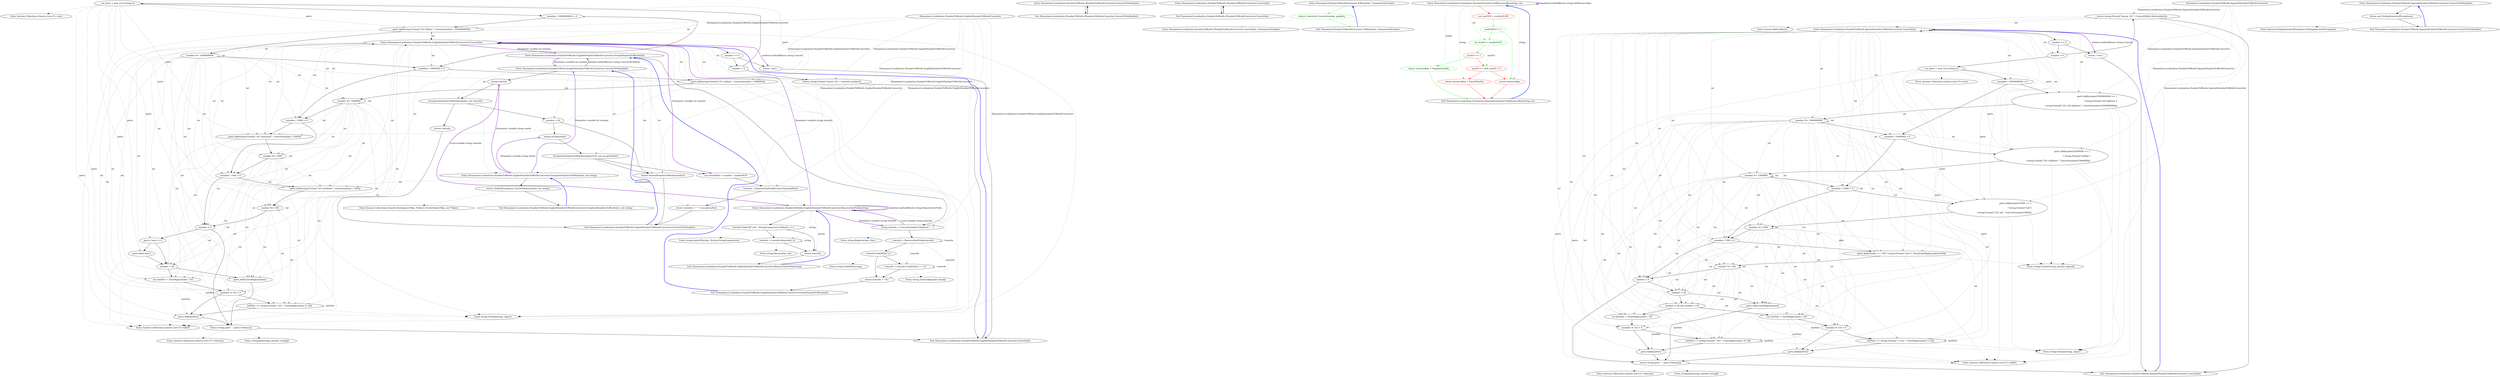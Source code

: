 digraph  {
m0_30 [label="Entry System.Collections.Generic.List<T>.List()", span="0-0", cluster="System.Collections.Generic.List<T>.List()", file="EnglishNumberToWordsConverter.cs"];
m0_55 [label="Entry string.Replace(char, char)", span="0-0", cluster="string.Replace(char, char)", file="EnglishNumberToWordsConverter.cs"];
m0_56 [label="Entry string.EndsWith(string)", span="0-0", cluster="string.EndsWith(string)", file="EnglishNumberToWordsConverter.cs"];
m0_32 [label="Entry System.Collections.Generic.List<T>.ToArray()", span="0-0", cluster="System.Collections.Generic.List<T>.ToArray()", file="EnglishNumberToWordsConverter.cs"];
m0_66 [label="Entry System.Collections.Generic.Dictionary<TKey, TValue>.TryGetValue(TKey, out TValue)", span="0-0", cluster="System.Collections.Generic.Dictionary<TKey, TValue>.TryGetValue(TKey, out TValue)", file="EnglishNumberToWordsConverter.cs"];
m0_31 [label="Entry System.Collections.Generic.List<T>.Add(T)", span="0-0", cluster="System.Collections.Generic.List<T>.Add(T)", file="EnglishNumberToWordsConverter.cs"];
m0_0 [label="Entry Humanizer.Localisation.NumberToWords.EnglishNumberToWordsConverter.Convert(int)", span="22-22", cluster="Humanizer.Localisation.NumberToWords.EnglishNumberToWordsConverter.Convert(int)", file="EnglishNumberToWordsConverter.cs"];
m0_1 [label="number == 0", span="24-24", cluster="Humanizer.Localisation.NumberToWords.EnglishNumberToWordsConverter.Convert(int)", file="EnglishNumberToWordsConverter.cs"];
m0_3 [label="number < 0", span="27-27", cluster="Humanizer.Localisation.NumberToWords.EnglishNumberToWordsConverter.Convert(int)", file="EnglishNumberToWordsConverter.cs"];
m0_4 [label="return string.Format(''minus {0}'', Convert(-number));", span="28-28", cluster="Humanizer.Localisation.NumberToWords.EnglishNumberToWordsConverter.Convert(int)", file="EnglishNumberToWordsConverter.cs"];
m0_6 [label="(number / 1000000000) > 0", span="32-32", cluster="Humanizer.Localisation.NumberToWords.EnglishNumberToWordsConverter.Convert(int)", file="EnglishNumberToWordsConverter.cs"];
m0_7 [label="parts.Add(string.Format(''{0} billion'', Convert(number / 1000000000)))", span="34-34", cluster="Humanizer.Localisation.NumberToWords.EnglishNumberToWordsConverter.Convert(int)", file="EnglishNumberToWordsConverter.cs"];
m0_8 [label="number %= 1000000000", span="35-35", cluster="Humanizer.Localisation.NumberToWords.EnglishNumberToWordsConverter.Convert(int)", file="EnglishNumberToWordsConverter.cs"];
m0_9 [label="(number / 1000000) > 0", span="38-38", cluster="Humanizer.Localisation.NumberToWords.EnglishNumberToWordsConverter.Convert(int)", file="EnglishNumberToWordsConverter.cs"];
m0_10 [label="parts.Add(string.Format(''{0} million'', Convert(number / 1000000)))", span="40-40", cluster="Humanizer.Localisation.NumberToWords.EnglishNumberToWordsConverter.Convert(int)", file="EnglishNumberToWordsConverter.cs"];
m0_11 [label="number %= 1000000", span="41-41", cluster="Humanizer.Localisation.NumberToWords.EnglishNumberToWordsConverter.Convert(int)", file="EnglishNumberToWordsConverter.cs"];
m0_12 [label="(number / 1000) > 0", span="44-44", cluster="Humanizer.Localisation.NumberToWords.EnglishNumberToWordsConverter.Convert(int)", file="EnglishNumberToWordsConverter.cs"];
m0_13 [label="parts.Add(string.Format(''{0} thousand'', Convert(number / 1000)))", span="46-46", cluster="Humanizer.Localisation.NumberToWords.EnglishNumberToWordsConverter.Convert(int)", file="EnglishNumberToWordsConverter.cs"];
m0_14 [label="number %= 1000", span="47-47", cluster="Humanizer.Localisation.NumberToWords.EnglishNumberToWordsConverter.Convert(int)", file="EnglishNumberToWordsConverter.cs"];
m0_15 [label="(number / 100) > 0", span="50-50", cluster="Humanizer.Localisation.NumberToWords.EnglishNumberToWordsConverter.Convert(int)", file="EnglishNumberToWordsConverter.cs"];
m0_16 [label="parts.Add(string.Format(''{0} hundred'', Convert(number / 100)))", span="52-52", cluster="Humanizer.Localisation.NumberToWords.EnglishNumberToWordsConverter.Convert(int)", file="EnglishNumberToWordsConverter.cs"];
m0_17 [label="number %= 100", span="53-53", cluster="Humanizer.Localisation.NumberToWords.EnglishNumberToWordsConverter.Convert(int)", file="EnglishNumberToWordsConverter.cs"];
m0_18 [label="number > 0", span="56-56", cluster="Humanizer.Localisation.NumberToWords.EnglishNumberToWordsConverter.Convert(int)", file="EnglishNumberToWordsConverter.cs"];
m0_21 [label="number < 20", span="61-61", cluster="Humanizer.Localisation.NumberToWords.EnglishNumberToWordsConverter.Convert(int)", file="EnglishNumberToWordsConverter.cs"];
m0_22 [label="parts.Add(UnitsMap[number])", span="62-62", cluster="Humanizer.Localisation.NumberToWords.EnglishNumberToWordsConverter.Convert(int)", file="EnglishNumberToWordsConverter.cs"];
m0_23 [label="var lastPart = TensMap[number / 10]", span="65-65", cluster="Humanizer.Localisation.NumberToWords.EnglishNumberToWordsConverter.Convert(int)", file="EnglishNumberToWordsConverter.cs"];
m0_24 [label="(number % 10) > 0", span="66-66", cluster="Humanizer.Localisation.NumberToWords.EnglishNumberToWordsConverter.Convert(int)", file="EnglishNumberToWordsConverter.cs"];
m0_25 [label="lastPart += string.Format(''-{0}'', UnitsMap[number % 10])", span="67-67", cluster="Humanizer.Localisation.NumberToWords.EnglishNumberToWordsConverter.Convert(int)", file="EnglishNumberToWordsConverter.cs"];
m0_2 [label="return ''zero'';", span="25-25", cluster="Humanizer.Localisation.NumberToWords.EnglishNumberToWordsConverter.Convert(int)", file="EnglishNumberToWordsConverter.cs"];
m0_5 [label="var parts = new List<string>()", span="30-30", cluster="Humanizer.Localisation.NumberToWords.EnglishNumberToWordsConverter.Convert(int)", file="EnglishNumberToWordsConverter.cs"];
m0_19 [label="parts.Count != 0", span="58-58", cluster="Humanizer.Localisation.NumberToWords.EnglishNumberToWordsConverter.Convert(int)", file="EnglishNumberToWordsConverter.cs"];
m0_20 [label="parts.Add(''and'')", span="59-59", cluster="Humanizer.Localisation.NumberToWords.EnglishNumberToWordsConverter.Convert(int)", file="EnglishNumberToWordsConverter.cs"];
m0_26 [label="parts.Add(lastPart)", span="69-69", cluster="Humanizer.Localisation.NumberToWords.EnglishNumberToWordsConverter.Convert(int)", file="EnglishNumberToWordsConverter.cs"];
m0_27 [label="return string.Join('' '', parts.ToArray());", span="73-73", cluster="Humanizer.Localisation.NumberToWords.EnglishNumberToWordsConverter.Convert(int)", file="EnglishNumberToWordsConverter.cs"];
m0_28 [label="Exit Humanizer.Localisation.NumberToWords.EnglishNumberToWordsConverter.Convert(int)", span="22-22", cluster="Humanizer.Localisation.NumberToWords.EnglishNumberToWordsConverter.Convert(int)", file="EnglishNumberToWordsConverter.cs"];
m0_33 [label="Entry string.Join(string, params string[])", span="0-0", cluster="string.Join(string, params string[])", file="EnglishNumberToWordsConverter.cs"];
m0_34 [label="Entry Humanizer.Localisation.NumberToWords.EnglishNumberToWordsConverter.ConvertToOrdinal(int)", span="76-76", cluster="Humanizer.Localisation.NumberToWords.EnglishNumberToWordsConverter.ConvertToOrdinal(int)", file="EnglishNumberToWordsConverter.cs"];
m0_35 [label="string towords", span="78-78", cluster="Humanizer.Localisation.NumberToWords.EnglishNumberToWordsConverter.ConvertToOrdinal(int)", file="EnglishNumberToWordsConverter.cs"];
m0_36 [label="ExceptionNumbersToWords(number, out towords)", span="80-80", cluster="Humanizer.Localisation.NumberToWords.EnglishNumberToWordsConverter.ConvertToOrdinal(int)", file="EnglishNumberToWordsConverter.cs"];
m0_38 [label="number > 20", span="84-84", cluster="Humanizer.Localisation.NumberToWords.EnglishNumberToWordsConverter.ConvertToOrdinal(int)", file="EnglishNumberToWordsConverter.cs"];
m0_40 [label="ExceptionNumbersToWords(number%10, out exceptionPart)", span="87-87", cluster="Humanizer.Localisation.NumberToWords.EnglishNumberToWordsConverter.ConvertToOrdinal(int)", file="EnglishNumberToWordsConverter.cs"];
m0_41 [label="var normalPart = number - number%10", span="89-89", cluster="Humanizer.Localisation.NumberToWords.EnglishNumberToWordsConverter.ConvertToOrdinal(int)", file="EnglishNumberToWordsConverter.cs"];
m0_44 [label="return NormalNumberToWords(number);", span="95-95", cluster="Humanizer.Localisation.NumberToWords.EnglishNumberToWordsConverter.ConvertToOrdinal(int)", file="EnglishNumberToWordsConverter.cs"];
m0_37 [label="return towords;", span="81-81", cluster="Humanizer.Localisation.NumberToWords.EnglishNumberToWordsConverter.ConvertToOrdinal(int)", file="EnglishNumberToWordsConverter.cs"];
m0_39 [label="string exceptionPart", span="86-86", cluster="Humanizer.Localisation.NumberToWords.EnglishNumberToWordsConverter.ConvertToOrdinal(int)", file="EnglishNumberToWordsConverter.cs"];
m0_43 [label="return towords + '' '' + exceptionPart;", span="91-91", cluster="Humanizer.Localisation.NumberToWords.EnglishNumberToWordsConverter.ConvertToOrdinal(int)", file="EnglishNumberToWordsConverter.cs"];
m0_42 [label="towords = RemoveOnePrefix(Convert(normalPart))", span="90-90", cluster="Humanizer.Localisation.NumberToWords.EnglishNumberToWordsConverter.ConvertToOrdinal(int)", file="EnglishNumberToWordsConverter.cs"];
m0_45 [label="Exit Humanizer.Localisation.NumberToWords.EnglishNumberToWordsConverter.ConvertToOrdinal(int)", span="76-76", cluster="Humanizer.Localisation.NumberToWords.EnglishNumberToWordsConverter.ConvertToOrdinal(int)", file="EnglishNumberToWordsConverter.cs"];
m0_47 [label="Entry Humanizer.Localisation.NumberToWords.EnglishNumberToWordsConverter.RemoveOnePrefix(string)", span="110-110", cluster="Humanizer.Localisation.NumberToWords.EnglishNumberToWordsConverter.RemoveOnePrefix(string)", file="EnglishNumberToWordsConverter.cs"];
m0_58 [label="towords.IndexOf(''one'', StringComparison.Ordinal) == 0", span="113-113", cluster="Humanizer.Localisation.NumberToWords.EnglishNumberToWordsConverter.RemoveOnePrefix(string)", file="EnglishNumberToWordsConverter.cs"];
m0_59 [label="towords = towords.Remove(0, 4)", span="114-114", cluster="Humanizer.Localisation.NumberToWords.EnglishNumberToWordsConverter.RemoveOnePrefix(string)", file="EnglishNumberToWordsConverter.cs"];
m0_60 [label="return towords;", span="116-116", cluster="Humanizer.Localisation.NumberToWords.EnglishNumberToWordsConverter.RemoveOnePrefix(string)", file="EnglishNumberToWordsConverter.cs"];
m0_61 [label="Exit Humanizer.Localisation.NumberToWords.EnglishNumberToWordsConverter.RemoveOnePrefix(string)", span="110-110", cluster="Humanizer.Localisation.NumberToWords.EnglishNumberToWordsConverter.RemoveOnePrefix(string)", file="EnglishNumberToWordsConverter.cs"];
m0_48 [label="Entry Humanizer.Localisation.NumberToWords.EnglishNumberToWordsConverter.NormalNumberToWords(int)", span="98-98", cluster="Humanizer.Localisation.NumberToWords.EnglishNumberToWordsConverter.NormalNumberToWords(int)", file="EnglishNumberToWordsConverter.cs"];
m0_49 [label="string towords = Convert(number).Replace('-', ' ')", span="100-100", cluster="Humanizer.Localisation.NumberToWords.EnglishNumberToWordsConverter.NormalNumberToWords(int)", file="EnglishNumberToWordsConverter.cs"];
m0_50 [label="towords = RemoveOnePrefix(towords)", span="102-102", cluster="Humanizer.Localisation.NumberToWords.EnglishNumberToWordsConverter.NormalNumberToWords(int)", file="EnglishNumberToWordsConverter.cs"];
m0_51 [label="towords.EndsWith(''y'')", span="104-104", cluster="Humanizer.Localisation.NumberToWords.EnglishNumberToWordsConverter.NormalNumberToWords(int)", file="EnglishNumberToWordsConverter.cs"];
m0_52 [label="towords = towords.TrimEnd('y') + ''ie''", span="105-105", cluster="Humanizer.Localisation.NumberToWords.EnglishNumberToWordsConverter.NormalNumberToWords(int)", file="EnglishNumberToWordsConverter.cs"];
m0_53 [label="return towords + ''th'';", span="107-107", cluster="Humanizer.Localisation.NumberToWords.EnglishNumberToWordsConverter.NormalNumberToWords(int)", file="EnglishNumberToWordsConverter.cs"];
m0_54 [label="Exit Humanizer.Localisation.NumberToWords.EnglishNumberToWordsConverter.NormalNumberToWords(int)", span="98-98", cluster="Humanizer.Localisation.NumberToWords.EnglishNumberToWordsConverter.NormalNumberToWords(int)", file="EnglishNumberToWordsConverter.cs"];
m0_63 [label="Entry string.Remove(int, int)", span="0-0", cluster="string.Remove(int, int)", file="EnglishNumberToWordsConverter.cs"];
m0_46 [label="Entry Humanizer.Localisation.NumberToWords.EnglishNumberToWordsConverter.ExceptionNumbersToWords(int, out string)", span="119-119", cluster="Humanizer.Localisation.NumberToWords.EnglishNumberToWordsConverter.ExceptionNumbersToWords(int, out string)", file="EnglishNumberToWordsConverter.cs"];
m0_64 [label="return OrdinalExceptions.TryGetValue(number, out words);", span="121-121", cluster="Humanizer.Localisation.NumberToWords.EnglishNumberToWordsConverter.ExceptionNumbersToWords(int, out string)", file="EnglishNumberToWordsConverter.cs"];
m0_65 [label="Exit Humanizer.Localisation.NumberToWords.EnglishNumberToWordsConverter.ExceptionNumbersToWords(int, out string)", span="119-119", cluster="Humanizer.Localisation.NumberToWords.EnglishNumberToWordsConverter.ExceptionNumbersToWords(int, out string)", file="EnglishNumberToWordsConverter.cs"];
m0_57 [label="Entry string.TrimEnd(params char[])", span="0-0", cluster="string.TrimEnd(params char[])", file="EnglishNumberToWordsConverter.cs"];
m0_29 [label="Entry string.Format(string, object)", span="0-0", cluster="string.Format(string, object)", file="EnglishNumberToWordsConverter.cs"];
m0_62 [label="Entry string.IndexOf(string, System.StringComparison)", span="0-0", cluster="string.IndexOf(string, System.StringComparison)", file="EnglishNumberToWordsConverter.cs"];
m0_67 [label="Humanizer.Localisation.NumberToWords.EnglishNumberToWordsConverter", span="", file="EnglishNumberToWordsConverter.cs"];
m3_2 [label="Entry Humanizer.Localisation.NumberToWords.INumberToWordsConverter.ConvertToOrdinal(int)", span="19-19", cluster="Humanizer.Localisation.NumberToWords.INumberToWordsConverter.ConvertToOrdinal(int)", file="INumberToWordsConverter.cs"];
m3_3 [label="Exit Humanizer.Localisation.NumberToWords.INumberToWordsConverter.ConvertToOrdinal(int)", span="19-19", cluster="Humanizer.Localisation.NumberToWords.INumberToWordsConverter.ConvertToOrdinal(int)", file="INumberToWordsConverter.cs"];
m3_0 [label="Entry Humanizer.Localisation.NumberToWords.INumberToWordsConverter.Convert(int)", span="12-12", cluster="Humanizer.Localisation.NumberToWords.INumberToWordsConverter.Convert(int)", file="INumberToWordsConverter.cs"];
m3_1 [label="Exit Humanizer.Localisation.NumberToWords.INumberToWordsConverter.Convert(int)", span="12-12", cluster="Humanizer.Localisation.NumberToWords.INumberToWordsConverter.Convert(int)", file="INumberToWordsConverter.cs"];
m4_24 [label="Entry Humanizer.NumberToWordsExtension.ToWords(int, GrammaticalGender)", span="38-38", cluster="Humanizer.NumberToWordsExtension.ToWords(int, GrammaticalGender)", file="NumberToWordsExtension.cs"];
m4_25 [label="return Converter.Convert(number, gender);", span="40-40", cluster="Humanizer.NumberToWordsExtension.ToWords(int, GrammaticalGender)", color=green, community=0, file="NumberToWordsExtension.cs"];
m4_26 [label="Exit Humanizer.NumberToWordsExtension.ToWords(int, GrammaticalGender)", span="38-38", cluster="Humanizer.NumberToWordsExtension.ToWords(int, GrammaticalGender)", file="NumberToWordsExtension.cs"];
m4_27 [label="Entry Humanizer.Localisation.NumberToWords.INumberToWordsConverter.Convert(int, GrammaticalGender)", span="22-22", cluster="Humanizer.Localisation.NumberToWords.INumberToWordsConverter.Convert(int, GrammaticalGender)", file="NumberToWordsExtension.cs"];
m6_0 [label="Entry Humanizer.Localisation.Formatters.RussianFormatter.GetResourceKey(string, int)", span="7-7", cluster="Humanizer.Localisation.Formatters.RussianFormatter.GetResourceKey(string, int)", file="RussianFormatter.cs"];
m6_1 [label="var mod100 = number%100", span="9-9", cluster="Humanizer.Localisation.Formatters.RussianFormatter.GetResourceKey(string, int)", color=red, community=0, file="RussianFormatter.cs"];
m6_3 [label="var mod10 = number%10", span="12-12", cluster="Humanizer.Localisation.Formatters.RussianFormatter.GetResourceKey(string, int)", color=green, community=0, file="RussianFormatter.cs"];
m6_5 [label="return resourceKey + SingularPostfix;", span="15-15", cluster="Humanizer.Localisation.Formatters.RussianFormatter.GetResourceKey(string, int)", color=green, community=0, file="RussianFormatter.cs"];
m6_7 [label="return resourceKey + PaucalPostfix;", span="18-18", cluster="Humanizer.Localisation.Formatters.RussianFormatter.GetResourceKey(string, int)", color=red, community=0, file="RussianFormatter.cs"];
m6_8 [label="return resourceKey;", span="21-21", cluster="Humanizer.Localisation.Formatters.RussianFormatter.GetResourceKey(string, int)", color=red, community=0, file="RussianFormatter.cs"];
m6_2 [label="mod100/10 != 1", span="10-10", cluster="Humanizer.Localisation.Formatters.RussianFormatter.GetResourceKey(string, int)", color=green, community=0, file="RussianFormatter.cs"];
m6_4 [label="mod10 == 1", span="14-14", cluster="Humanizer.Localisation.Formatters.RussianFormatter.GetResourceKey(string, int)", color=red, community=0, file="RussianFormatter.cs"];
m6_6 [label="mod10 > 1 && mod10 < 5", span="17-17", cluster="Humanizer.Localisation.Formatters.RussianFormatter.GetResourceKey(string, int)", color=red, community=0, file="RussianFormatter.cs"];
m6_9 [label="Exit Humanizer.Localisation.Formatters.RussianFormatter.GetResourceKey(string, int)", span="7-7", cluster="Humanizer.Localisation.Formatters.RussianFormatter.GetResourceKey(string, int)", file="RussianFormatter.cs"];
m10_32 [label="Entry System.Math.Abs(int)", span="0-0", cluster="System.Math.Abs(int)", file="SpanishNumberToWordsConverter.cs"];
m10_34 [label="Entry System.Collections.Generic.List<T>.List()", span="0-0", cluster="System.Collections.Generic.List<T>.List()", file="SpanishNumberToWordsConverter.cs"];
m10_37 [label="Entry System.Collections.Generic.List<T>.ToArray()", span="0-0", cluster="System.Collections.Generic.List<T>.ToArray()", file="SpanishNumberToWordsConverter.cs"];
m10_39 [label="Entry Humanizer.Localisation.NumberToWords.SpanishNumberToWordsConverter.ConvertToOrdinal(int)", span="79-79", cluster="Humanizer.Localisation.NumberToWords.SpanishNumberToWordsConverter.ConvertToOrdinal(int)", file="SpanishNumberToWordsConverter.cs"];
m10_40 [label="throw new NotImplementedException();", span="81-81", cluster="Humanizer.Localisation.NumberToWords.SpanishNumberToWordsConverter.ConvertToOrdinal(int)", file="SpanishNumberToWordsConverter.cs"];
m10_41 [label="Exit Humanizer.Localisation.NumberToWords.SpanishNumberToWordsConverter.ConvertToOrdinal(int)", span="79-79", cluster="Humanizer.Localisation.NumberToWords.SpanishNumberToWordsConverter.ConvertToOrdinal(int)", file="SpanishNumberToWordsConverter.cs"];
m10_36 [label="Entry System.Collections.Generic.List<T>.Add(T)", span="0-0", cluster="System.Collections.Generic.List<T>.Add(T)", file="SpanishNumberToWordsConverter.cs"];
m10_35 [label="Entry string.Format(string, params object[])", span="0-0", cluster="string.Format(string, params object[])", file="SpanishNumberToWordsConverter.cs"];
m10_38 [label="Entry string.Join(string, params string[])", span="0-0", cluster="string.Join(string, params string[])", file="SpanishNumberToWordsConverter.cs"];
m10_42 [label="Entry System.NotImplementedException.NotImplementedException()", span="0-0", cluster="System.NotImplementedException.NotImplementedException()", file="SpanishNumberToWordsConverter.cs"];
m10_33 [label="Entry string.Format(string, object)", span="0-0", cluster="string.Format(string, object)", file="SpanishNumberToWordsConverter.cs"];
m10_0 [label="Entry Humanizer.Localisation.NumberToWords.SpanishNumberToWordsConverter.Convert(int)", span="11-11", cluster="Humanizer.Localisation.NumberToWords.SpanishNumberToWordsConverter.Convert(int)", file="SpanishNumberToWordsConverter.cs"];
m10_1 [label="number == 0", span="13-13", cluster="Humanizer.Localisation.NumberToWords.SpanishNumberToWordsConverter.Convert(int)", file="SpanishNumberToWordsConverter.cs"];
m10_3 [label="number < 0", span="16-16", cluster="Humanizer.Localisation.NumberToWords.SpanishNumberToWordsConverter.Convert(int)", file="SpanishNumberToWordsConverter.cs"];
m10_4 [label="return string.Format(''menos {0}'', Convert(Math.Abs(number)));", span="17-17", cluster="Humanizer.Localisation.NumberToWords.SpanishNumberToWordsConverter.Convert(int)", file="SpanishNumberToWordsConverter.cs"];
m10_6 [label="(number / 1000000000) > 0", span="21-21", cluster="Humanizer.Localisation.NumberToWords.SpanishNumberToWordsConverter.Convert(int)", file="SpanishNumberToWordsConverter.cs"];
m10_7 [label="parts.Add(number/1000000000 == 1\r\n                    ? string.Format(''mil millones'')\r\n                    : string.Format(''{0} mil millones'', Convert(number/1000000000)))", span="23-25", cluster="Humanizer.Localisation.NumberToWords.SpanishNumberToWordsConverter.Convert(int)", file="SpanishNumberToWordsConverter.cs"];
m10_8 [label="number %= 1000000000", span="27-27", cluster="Humanizer.Localisation.NumberToWords.SpanishNumberToWordsConverter.Convert(int)", file="SpanishNumberToWordsConverter.cs"];
m10_9 [label="(number / 1000000) > 0", span="30-30", cluster="Humanizer.Localisation.NumberToWords.SpanishNumberToWordsConverter.Convert(int)", file="SpanishNumberToWordsConverter.cs"];
m10_10 [label="parts.Add(number/1000000 == 1\r\n                    ? string.Format(''millón'')\r\n                    : string.Format(''{0} millones'', Convert(number/1000000)))", span="32-34", cluster="Humanizer.Localisation.NumberToWords.SpanishNumberToWordsConverter.Convert(int)", file="SpanishNumberToWordsConverter.cs"];
m10_11 [label="number %= 1000000", span="36-36", cluster="Humanizer.Localisation.NumberToWords.SpanishNumberToWordsConverter.Convert(int)", file="SpanishNumberToWordsConverter.cs"];
m10_12 [label="(number / 1000) > 0", span="39-39", cluster="Humanizer.Localisation.NumberToWords.SpanishNumberToWordsConverter.Convert(int)", file="SpanishNumberToWordsConverter.cs"];
m10_13 [label="parts.Add(number/1000 == 1\r\n                    ? string.Format(''mil'')\r\n                    : string.Format(''{0} mil'', Convert(number/1000)))", span="41-43", cluster="Humanizer.Localisation.NumberToWords.SpanishNumberToWordsConverter.Convert(int)", file="SpanishNumberToWordsConverter.cs"];
m10_14 [label="number %= 1000", span="45-45", cluster="Humanizer.Localisation.NumberToWords.SpanishNumberToWordsConverter.Convert(int)", file="SpanishNumberToWordsConverter.cs"];
m10_15 [label="(number / 100) > 0", span="48-48", cluster="Humanizer.Localisation.NumberToWords.SpanishNumberToWordsConverter.Convert(int)", file="SpanishNumberToWordsConverter.cs"];
m10_16 [label="parts.Add(number == 100 ? string.Format(''cien'') : HundredsMap[(number/100)])", span="50-50", cluster="Humanizer.Localisation.NumberToWords.SpanishNumberToWordsConverter.Convert(int)", file="SpanishNumberToWordsConverter.cs"];
m10_17 [label="number %= 100", span="51-51", cluster="Humanizer.Localisation.NumberToWords.SpanishNumberToWordsConverter.Convert(int)", file="SpanishNumberToWordsConverter.cs"];
m10_18 [label="number > 0", span="54-54", cluster="Humanizer.Localisation.NumberToWords.SpanishNumberToWordsConverter.Convert(int)", file="SpanishNumberToWordsConverter.cs"];
m10_19 [label="number < 20", span="56-56", cluster="Humanizer.Localisation.NumberToWords.SpanishNumberToWordsConverter.Convert(int)", file="SpanishNumberToWordsConverter.cs"];
m10_20 [label="parts.Add(UnitsMap[number])", span="57-57", cluster="Humanizer.Localisation.NumberToWords.SpanishNumberToWordsConverter.Convert(int)", file="SpanishNumberToWordsConverter.cs"];
m10_21 [label="number > 20 && number < 30", span="58-58", cluster="Humanizer.Localisation.NumberToWords.SpanishNumberToWordsConverter.Convert(int)", file="SpanishNumberToWordsConverter.cs"];
m10_22 [label="var lastPart = TensMap[number / 10]", span="60-60", cluster="Humanizer.Localisation.NumberToWords.SpanishNumberToWordsConverter.Convert(int)", file="SpanishNumberToWordsConverter.cs"];
m10_23 [label="(number % 10) > 0", span="61-61", cluster="Humanizer.Localisation.NumberToWords.SpanishNumberToWordsConverter.Convert(int)", file="SpanishNumberToWordsConverter.cs"];
m10_24 [label="lastPart += string.Format('' {0}'', UnitsMap[number % 10])", span="62-62", cluster="Humanizer.Localisation.NumberToWords.SpanishNumberToWordsConverter.Convert(int)", file="SpanishNumberToWordsConverter.cs"];
m10_26 [label="var lastPart = TensMap[number / 10]", span="68-68", cluster="Humanizer.Localisation.NumberToWords.SpanishNumberToWordsConverter.Convert(int)", file="SpanishNumberToWordsConverter.cs"];
m10_27 [label="(number % 10) > 0", span="69-69", cluster="Humanizer.Localisation.NumberToWords.SpanishNumberToWordsConverter.Convert(int)", file="SpanishNumberToWordsConverter.cs"];
m10_28 [label="lastPart += string.Format('' y {0}'', UnitsMap[number % 10])", span="70-70", cluster="Humanizer.Localisation.NumberToWords.SpanishNumberToWordsConverter.Convert(int)", file="SpanishNumberToWordsConverter.cs"];
m10_2 [label="return ''cero'';", span="14-14", cluster="Humanizer.Localisation.NumberToWords.SpanishNumberToWordsConverter.Convert(int)", file="SpanishNumberToWordsConverter.cs"];
m10_5 [label="var parts = new List<string>()", span="19-19", cluster="Humanizer.Localisation.NumberToWords.SpanishNumberToWordsConverter.Convert(int)", file="SpanishNumberToWordsConverter.cs"];
m10_25 [label="parts.Add(lastPart)", span="64-64", cluster="Humanizer.Localisation.NumberToWords.SpanishNumberToWordsConverter.Convert(int)", file="SpanishNumberToWordsConverter.cs"];
m10_29 [label="parts.Add(lastPart)", span="72-72", cluster="Humanizer.Localisation.NumberToWords.SpanishNumberToWordsConverter.Convert(int)", file="SpanishNumberToWordsConverter.cs"];
m10_30 [label="return string.Join('' '', parts.ToArray());", span="76-76", cluster="Humanizer.Localisation.NumberToWords.SpanishNumberToWordsConverter.Convert(int)", file="SpanishNumberToWordsConverter.cs"];
m10_31 [label="Exit Humanizer.Localisation.NumberToWords.SpanishNumberToWordsConverter.Convert(int)", span="11-11", cluster="Humanizer.Localisation.NumberToWords.SpanishNumberToWordsConverter.Convert(int)", file="SpanishNumberToWordsConverter.cs"];
m10_43 [label="Humanizer.Localisation.NumberToWords.SpanishNumberToWordsConverter", span="", file="SpanishNumberToWordsConverter.cs"];
m0_0 -> m0_1  [key=0, style=solid];
m0_0 -> m0_3  [key=1, style=dashed, color=darkseagreen4, label=int];
m0_0 -> m0_4  [key=1, style=dashed, color=darkseagreen4, label=int];
m0_0 -> m0_6  [key=1, style=dashed, color=darkseagreen4, label=int];
m0_0 -> m0_7  [key=1, style=dashed, color=darkseagreen4, label=int];
m0_0 -> m0_8  [key=1, style=dashed, color=darkseagreen4, label=int];
m0_0 -> m0_9  [key=1, style=dashed, color=darkseagreen4, label=int];
m0_0 -> m0_10  [key=1, style=dashed, color=darkseagreen4, label=int];
m0_0 -> m0_11  [key=1, style=dashed, color=darkseagreen4, label=int];
m0_0 -> m0_12  [key=1, style=dashed, color=darkseagreen4, label=int];
m0_0 -> m0_13  [key=1, style=dashed, color=darkseagreen4, label=int];
m0_0 -> m0_14  [key=1, style=dashed, color=darkseagreen4, label=int];
m0_0 -> m0_15  [key=1, style=dashed, color=darkseagreen4, label=int];
m0_0 -> m0_16  [key=1, style=dashed, color=darkseagreen4, label=int];
m0_0 -> m0_17  [key=1, style=dashed, color=darkseagreen4, label=int];
m0_0 -> m0_18  [key=1, style=dashed, color=darkseagreen4, label=int];
m0_0 -> m0_21  [key=1, style=dashed, color=darkseagreen4, label=int];
m0_0 -> m0_22  [key=1, style=dashed, color=darkseagreen4, label=int];
m0_0 -> m0_23  [key=1, style=dashed, color=darkseagreen4, label=int];
m0_0 -> m0_24  [key=1, style=dashed, color=darkseagreen4, label=int];
m0_0 -> m0_25  [key=1, style=dashed, color=darkseagreen4, label=int];
m0_0 -> m0_41  [key=3, color=darkorchid, style=bold, label="Parameter variable int number"];
m0_0 -> m0_48  [key=3, color=darkorchid, style=bold, label="Parameter variable int number"];
m0_0 -> m0_2  [key=3, color=darkorchid, style=bold, label="method methodReturn string Convert"];
m0_1 -> m0_2  [key=0, style=solid];
m0_1 -> m0_3  [key=0, style=solid];
m0_3 -> m0_4  [key=0, style=solid];
m0_3 -> m0_5  [key=0, style=solid];
m0_4 -> m0_28  [key=0, style=solid];
m0_4 -> m0_0  [key=2, style=dotted];
m0_4 -> m0_29  [key=2, style=dotted];
m0_6 -> m0_7  [key=0, style=solid];
m0_6 -> m0_9  [key=0, style=solid];
m0_7 -> m0_8  [key=0, style=solid];
m0_7 -> m0_0  [key=2, style=dotted];
m0_7 -> m0_29  [key=2, style=dotted];
m0_7 -> m0_31  [key=2, style=dotted];
m0_8 -> m0_9  [key=0, style=solid];
m0_8 -> m0_8  [key=1, style=dashed, color=darkseagreen4, label=int];
m0_8 -> m0_10  [key=1, style=dashed, color=darkseagreen4, label=int];
m0_8 -> m0_11  [key=1, style=dashed, color=darkseagreen4, label=int];
m0_8 -> m0_12  [key=1, style=dashed, color=darkseagreen4, label=int];
m0_8 -> m0_13  [key=1, style=dashed, color=darkseagreen4, label=int];
m0_8 -> m0_14  [key=1, style=dashed, color=darkseagreen4, label=int];
m0_8 -> m0_15  [key=1, style=dashed, color=darkseagreen4, label=int];
m0_8 -> m0_16  [key=1, style=dashed, color=darkseagreen4, label=int];
m0_8 -> m0_17  [key=1, style=dashed, color=darkseagreen4, label=int];
m0_8 -> m0_18  [key=1, style=dashed, color=darkseagreen4, label=int];
m0_8 -> m0_21  [key=1, style=dashed, color=darkseagreen4, label=int];
m0_8 -> m0_22  [key=1, style=dashed, color=darkseagreen4, label=int];
m0_8 -> m0_23  [key=1, style=dashed, color=darkseagreen4, label=int];
m0_8 -> m0_24  [key=1, style=dashed, color=darkseagreen4, label=int];
m0_8 -> m0_25  [key=1, style=dashed, color=darkseagreen4, label=int];
m0_9 -> m0_10  [key=0, style=solid];
m0_9 -> m0_12  [key=0, style=solid];
m0_10 -> m0_11  [key=0, style=solid];
m0_10 -> m0_0  [key=2, style=dotted];
m0_10 -> m0_29  [key=2, style=dotted];
m0_10 -> m0_31  [key=2, style=dotted];
m0_11 -> m0_12  [key=0, style=solid];
m0_11 -> m0_11  [key=1, style=dashed, color=darkseagreen4, label=int];
m0_11 -> m0_13  [key=1, style=dashed, color=darkseagreen4, label=int];
m0_11 -> m0_14  [key=1, style=dashed, color=darkseagreen4, label=int];
m0_11 -> m0_15  [key=1, style=dashed, color=darkseagreen4, label=int];
m0_11 -> m0_16  [key=1, style=dashed, color=darkseagreen4, label=int];
m0_11 -> m0_17  [key=1, style=dashed, color=darkseagreen4, label=int];
m0_11 -> m0_18  [key=1, style=dashed, color=darkseagreen4, label=int];
m0_11 -> m0_21  [key=1, style=dashed, color=darkseagreen4, label=int];
m0_11 -> m0_22  [key=1, style=dashed, color=darkseagreen4, label=int];
m0_11 -> m0_23  [key=1, style=dashed, color=darkseagreen4, label=int];
m0_11 -> m0_24  [key=1, style=dashed, color=darkseagreen4, label=int];
m0_11 -> m0_25  [key=1, style=dashed, color=darkseagreen4, label=int];
m0_12 -> m0_13  [key=0, style=solid];
m0_12 -> m0_15  [key=0, style=solid];
m0_13 -> m0_14  [key=0, style=solid];
m0_13 -> m0_0  [key=2, style=dotted];
m0_13 -> m0_29  [key=2, style=dotted];
m0_13 -> m0_31  [key=2, style=dotted];
m0_14 -> m0_15  [key=0, style=solid];
m0_14 -> m0_14  [key=1, style=dashed, color=darkseagreen4, label=int];
m0_14 -> m0_16  [key=1, style=dashed, color=darkseagreen4, label=int];
m0_14 -> m0_17  [key=1, style=dashed, color=darkseagreen4, label=int];
m0_14 -> m0_18  [key=1, style=dashed, color=darkseagreen4, label=int];
m0_14 -> m0_21  [key=1, style=dashed, color=darkseagreen4, label=int];
m0_14 -> m0_22  [key=1, style=dashed, color=darkseagreen4, label=int];
m0_14 -> m0_23  [key=1, style=dashed, color=darkseagreen4, label=int];
m0_14 -> m0_24  [key=1, style=dashed, color=darkseagreen4, label=int];
m0_14 -> m0_25  [key=1, style=dashed, color=darkseagreen4, label=int];
m0_15 -> m0_16  [key=0, style=solid];
m0_15 -> m0_18  [key=0, style=solid];
m0_16 -> m0_17  [key=0, style=solid];
m0_16 -> m0_0  [key=2, style=dotted];
m0_16 -> m0_29  [key=2, style=dotted];
m0_16 -> m0_31  [key=2, style=dotted];
m0_17 -> m0_18  [key=0, style=solid];
m0_17 -> m0_17  [key=1, style=dashed, color=darkseagreen4, label=int];
m0_17 -> m0_21  [key=1, style=dashed, color=darkseagreen4, label=int];
m0_17 -> m0_22  [key=1, style=dashed, color=darkseagreen4, label=int];
m0_17 -> m0_23  [key=1, style=dashed, color=darkseagreen4, label=int];
m0_17 -> m0_24  [key=1, style=dashed, color=darkseagreen4, label=int];
m0_17 -> m0_25  [key=1, style=dashed, color=darkseagreen4, label=int];
m0_18 -> m0_19  [key=0, style=solid];
m0_18 -> m0_27  [key=0, style=solid];
m0_21 -> m0_22  [key=0, style=solid];
m0_21 -> m0_23  [key=0, style=solid];
m0_22 -> m0_27  [key=0, style=solid];
m0_22 -> m0_31  [key=2, style=dotted];
m0_23 -> m0_24  [key=0, style=solid];
m0_23 -> m0_25  [key=1, style=dashed, color=darkseagreen4, label=lastPart];
m0_23 -> m0_26  [key=1, style=dashed, color=darkseagreen4, label=lastPart];
m0_24 -> m0_25  [key=0, style=solid];
m0_24 -> m0_26  [key=0, style=solid];
m0_25 -> m0_26  [key=0, style=solid];
m0_25 -> m0_29  [key=2, style=dotted];
m0_25 -> m0_25  [key=1, style=dashed, color=darkseagreen4, label=lastPart];
m0_2 -> m0_28  [key=0, style=solid];
m0_5 -> m0_6  [key=0, style=solid];
m0_5 -> m0_30  [key=2, style=dotted];
m0_5 -> m0_7  [key=1, style=dashed, color=darkseagreen4, label=parts];
m0_5 -> m0_10  [key=1, style=dashed, color=darkseagreen4, label=parts];
m0_5 -> m0_13  [key=1, style=dashed, color=darkseagreen4, label=parts];
m0_5 -> m0_16  [key=1, style=dashed, color=darkseagreen4, label=parts];
m0_5 -> m0_19  [key=1, style=dashed, color=darkseagreen4, label=parts];
m0_5 -> m0_20  [key=1, style=dashed, color=darkseagreen4, label=parts];
m0_5 -> m0_22  [key=1, style=dashed, color=darkseagreen4, label=parts];
m0_5 -> m0_26  [key=1, style=dashed, color=darkseagreen4, label=parts];
m0_5 -> m0_27  [key=1, style=dashed, color=darkseagreen4, label=parts];
m0_19 -> m0_20  [key=0, style=solid];
m0_19 -> m0_21  [key=0, style=solid];
m0_20 -> m0_21  [key=0, style=solid];
m0_20 -> m0_31  [key=2, style=dotted];
m0_26 -> m0_27  [key=0, style=solid];
m0_26 -> m0_31  [key=2, style=dotted];
m0_27 -> m0_28  [key=0, style=solid];
m0_27 -> m0_32  [key=2, style=dotted];
m0_27 -> m0_33  [key=2, style=dotted];
m0_28 -> m0_0  [key=0, style=bold, color=blue];
m0_34 -> m0_35  [key=0, style=solid];
m0_34 -> m0_36  [key=1, style=dashed, color=darkseagreen4, label=int];
m0_34 -> m0_38  [key=1, style=dashed, color=darkseagreen4, label=int];
m0_34 -> m0_40  [key=1, style=dashed, color=darkseagreen4, label=int];
m0_34 -> m0_41  [key=1, style=dashed, color=darkseagreen4, label=int];
m0_34 -> m0_44  [key=1, style=dashed, color=darkseagreen4, label=int];
m0_34 -> m0_48  [key=3, color=darkorchid, style=bold, label="method methodReturn string ConvertToOrdinal"];
m0_35 -> m0_36  [key=0, style=solid];
m0_35 -> m0_47  [key=3, color=darkorchid, style=bold, label="Local variable string towords"];
m0_36 -> m0_37  [key=0, style=solid];
m0_36 -> m0_38  [key=0, style=solid];
m0_36 -> m0_46  [key=2, style=dotted];
m0_38 -> m0_39  [key=0, style=solid];
m0_38 -> m0_44  [key=0, style=solid];
m0_40 -> m0_41  [key=0, style=solid];
m0_40 -> m0_44  [key=0, style=solid];
m0_40 -> m0_46  [key=2, style=dotted];
m0_40 -> m0_43  [key=1, style=dashed, color=darkseagreen4, label=exceptionPart];
m0_41 -> m0_42  [key=0, style=solid];
m0_44 -> m0_45  [key=0, style=solid];
m0_44 -> m0_48  [key=2, style=dotted];
m0_37 -> m0_45  [key=0, style=solid];
m0_39 -> m0_40  [key=0, style=solid];
m0_43 -> m0_45  [key=0, style=solid];
m0_42 -> m0_43  [key=0, style=solid];
m0_42 -> m0_0  [key=2, style=dotted];
m0_42 -> m0_47  [key=2, style=dotted];
m0_45 -> m0_34  [key=0, style=bold, color=blue];
m0_47 -> m0_58  [key=0, style=solid];
m0_47 -> m0_59  [key=1, style=dashed, color=darkseagreen4, label=string];
m0_47 -> m0_60  [key=1, style=dashed, color=darkseagreen4, label=string];
m0_47 -> m0_0  [key=3, color=darkorchid, style=bold, label="Parameter variable string towords"];
m0_47 -> m0_49  [key=3, color=darkorchid, style=bold, label="Parameter variable string towords"];
m0_47 -> m0_47  [key=3, color=darkorchid, style=bold, label="method methodReturn string RemoveOnePrefix"];
m0_58 -> m0_59  [key=0, style=solid];
m0_58 -> m0_60  [key=0, style=solid];
m0_58 -> m0_62  [key=2, style=dotted];
m0_59 -> m0_60  [key=0, style=solid];
m0_59 -> m0_63  [key=2, style=dotted];
m0_59 -> m0_59  [key=1, style=dashed, color=darkseagreen4, label=string];
m0_60 -> m0_61  [key=0, style=solid];
m0_61 -> m0_47  [key=0, style=bold, color=blue];
m0_48 -> m0_49  [key=0, style=solid];
m0_48 -> m0_34  [key=3, color=darkorchid, style=bold, label="Parameter variable int number"];
m0_49 -> m0_50  [key=0, style=solid];
m0_49 -> m0_0  [key=2, style=dotted];
m0_49 -> m0_55  [key=2, style=dotted];
m0_49 -> m0_47  [key=3, color=darkorchid, style=bold, label="Local variable string towords"];
m0_50 -> m0_51  [key=0, style=solid];
m0_50 -> m0_47  [key=2, style=dotted];
m0_50 -> m0_50  [key=1, style=dashed, color=darkseagreen4, label=towords];
m0_50 -> m0_52  [key=1, style=dashed, color=darkseagreen4, label=towords];
m0_50 -> m0_53  [key=1, style=dashed, color=darkseagreen4, label=towords];
m0_51 -> m0_52  [key=0, style=solid];
m0_51 -> m0_53  [key=0, style=solid];
m0_51 -> m0_56  [key=2, style=dotted];
m0_52 -> m0_53  [key=0, style=solid];
m0_52 -> m0_57  [key=2, style=dotted];
m0_52 -> m0_52  [key=1, style=dashed, color=darkseagreen4, label=towords];
m0_53 -> m0_54  [key=0, style=solid];
m0_54 -> m0_48  [key=0, style=bold, color=blue];
m0_46 -> m0_64  [key=0, style=solid];
m0_46 -> m0_34  [key=3, color=darkorchid, style=bold, label="Parameter variable int number"];
m0_46 -> m0_35  [key=3, color=darkorchid, style=bold, label="Parameter variable string words"];
m0_46 -> m0_39  [key=3, color=darkorchid, style=bold, label="Parameter variable string words"];
m0_64 -> m0_65  [key=0, style=solid];
m0_64 -> m0_66  [key=2, style=dotted];
m0_65 -> m0_46  [key=0, style=bold, color=blue];
m0_67 -> m0_4  [key=1, style=dashed, color=darkseagreen4, label="Humanizer.Localisation.NumberToWords.EnglishNumberToWordsConverter"];
m0_67 -> m0_7  [key=1, style=dashed, color=darkseagreen4, label="Humanizer.Localisation.NumberToWords.EnglishNumberToWordsConverter"];
m0_67 -> m0_10  [key=1, style=dashed, color=darkseagreen4, label="Humanizer.Localisation.NumberToWords.EnglishNumberToWordsConverter"];
m0_67 -> m0_13  [key=1, style=dashed, color=darkseagreen4, label="Humanizer.Localisation.NumberToWords.EnglishNumberToWordsConverter"];
m0_67 -> m0_16  [key=1, style=dashed, color=darkseagreen4, label="Humanizer.Localisation.NumberToWords.EnglishNumberToWordsConverter"];
m0_67 -> m0_42  [key=1, style=dashed, color=darkseagreen4, label="Humanizer.Localisation.NumberToWords.EnglishNumberToWordsConverter"];
m0_67 -> m0_44  [key=1, style=dashed, color=darkseagreen4, label="Humanizer.Localisation.NumberToWords.EnglishNumberToWordsConverter"];
m0_67 -> m0_49  [key=1, style=dashed, color=darkseagreen4, label="Humanizer.Localisation.NumberToWords.EnglishNumberToWordsConverter"];
m3_2 -> m3_3  [key=0, style=solid];
m3_3 -> m3_2  [key=0, style=bold, color=blue];
m3_0 -> m3_1  [key=0, style=solid];
m3_1 -> m3_0  [key=0, style=bold, color=blue];
m4_24 -> m4_25  [key=0, style=solid, color=green];
m4_25 -> m4_26  [key=0, style=solid, color=green];
m4_25 -> m4_27  [key=2, style=dotted, color=green];
m4_26 -> m4_24  [key=0, style=bold, color=blue];
m6_0 -> m6_1  [key=0, style=solid, color=red];
m6_0 -> m6_3  [key=1, style=dashed, color=green, label=int];
m6_0 -> m6_5  [key=1, style=dashed, color=green, label=string];
m6_0 -> m6_7  [key=1, style=dashed, color=darkseagreen4, label=string];
m6_0 -> m6_8  [key=1, style=dashed, color=darkseagreen4, label=string];
m6_0 -> m6_0  [key=3, color=darkorchid, style=bold, label="method methodReturn string GetResourceKey"];
m6_1 -> m6_2  [key=0, style=solid, color=green];
m6_3 -> m6_4  [key=0, style=solid, color=green];
m6_3 -> m6_6  [key=1, style=dashed, color=green, label=mod10];
m6_5 -> m6_9  [key=0, style=solid, color=green];
m6_7 -> m6_9  [key=0, style=solid, color=red];
m6_8 -> m6_9  [key=0, style=solid, color=red];
m6_2 -> m6_3  [key=0, style=solid, color=green];
m6_2 -> m6_8  [key=0, style=solid, color=green];
m6_4 -> m6_5  [key=0, style=solid, color=green];
m6_4 -> m6_6  [key=0, style=solid, color=red];
m6_6 -> m6_7  [key=0, style=solid, color=red];
m6_6 -> m6_8  [key=0, style=solid, color=red];
m6_9 -> m6_0  [key=0, style=bold, color=blue];
m10_39 -> m10_40  [key=0, style=solid];
m10_40 -> m10_41  [key=0, style=solid];
m10_40 -> m10_42  [key=2, style=dotted];
m10_41 -> m10_39  [key=0, style=bold, color=blue];
m10_0 -> m10_1  [key=0, style=solid];
m10_0 -> m10_3  [key=1, style=dashed, color=darkseagreen4, label=int];
m10_0 -> m10_4  [key=1, style=dashed, color=darkseagreen4, label=int];
m10_0 -> m10_6  [key=1, style=dashed, color=darkseagreen4, label=int];
m10_0 -> m10_7  [key=1, style=dashed, color=darkseagreen4, label=int];
m10_0 -> m10_8  [key=1, style=dashed, color=darkseagreen4, label=int];
m10_0 -> m10_9  [key=1, style=dashed, color=darkseagreen4, label=int];
m10_0 -> m10_10  [key=1, style=dashed, color=darkseagreen4, label=int];
m10_0 -> m10_11  [key=1, style=dashed, color=darkseagreen4, label=int];
m10_0 -> m10_12  [key=1, style=dashed, color=darkseagreen4, label=int];
m10_0 -> m10_13  [key=1, style=dashed, color=darkseagreen4, label=int];
m10_0 -> m10_14  [key=1, style=dashed, color=darkseagreen4, label=int];
m10_0 -> m10_15  [key=1, style=dashed, color=darkseagreen4, label=int];
m10_0 -> m10_16  [key=1, style=dashed, color=darkseagreen4, label=int];
m10_0 -> m10_17  [key=1, style=dashed, color=darkseagreen4, label=int];
m10_0 -> m10_18  [key=1, style=dashed, color=darkseagreen4, label=int];
m10_0 -> m10_19  [key=1, style=dashed, color=darkseagreen4, label=int];
m10_0 -> m10_20  [key=1, style=dashed, color=darkseagreen4, label=int];
m10_0 -> m10_21  [key=1, style=dashed, color=darkseagreen4, label=int];
m10_0 -> m10_22  [key=1, style=dashed, color=darkseagreen4, label=int];
m10_0 -> m10_23  [key=1, style=dashed, color=darkseagreen4, label=int];
m10_0 -> m10_24  [key=1, style=dashed, color=darkseagreen4, label=int];
m10_0 -> m10_26  [key=1, style=dashed, color=darkseagreen4, label=int];
m10_0 -> m10_27  [key=1, style=dashed, color=darkseagreen4, label=int];
m10_0 -> m10_28  [key=1, style=dashed, color=darkseagreen4, label=int];
m10_0 -> m10_2  [key=3, color=darkorchid, style=bold, label="method methodReturn string Convert"];
m10_1 -> m10_2  [key=0, style=solid];
m10_1 -> m10_3  [key=0, style=solid];
m10_3 -> m10_4  [key=0, style=solid];
m10_3 -> m10_5  [key=0, style=solid];
m10_4 -> m10_31  [key=0, style=solid];
m10_4 -> m10_32  [key=2, style=dotted];
m10_4 -> m10_0  [key=2, style=dotted];
m10_4 -> m10_33  [key=2, style=dotted];
m10_6 -> m10_7  [key=0, style=solid];
m10_6 -> m10_9  [key=0, style=solid];
m10_7 -> m10_8  [key=0, style=solid];
m10_7 -> m10_35  [key=2, style=dotted];
m10_7 -> m10_0  [key=2, style=dotted];
m10_7 -> m10_33  [key=2, style=dotted];
m10_7 -> m10_36  [key=2, style=dotted];
m10_8 -> m10_9  [key=0, style=solid];
m10_8 -> m10_8  [key=1, style=dashed, color=darkseagreen4, label=int];
m10_8 -> m10_10  [key=1, style=dashed, color=darkseagreen4, label=int];
m10_8 -> m10_11  [key=1, style=dashed, color=darkseagreen4, label=int];
m10_8 -> m10_12  [key=1, style=dashed, color=darkseagreen4, label=int];
m10_8 -> m10_13  [key=1, style=dashed, color=darkseagreen4, label=int];
m10_8 -> m10_14  [key=1, style=dashed, color=darkseagreen4, label=int];
m10_8 -> m10_15  [key=1, style=dashed, color=darkseagreen4, label=int];
m10_8 -> m10_16  [key=1, style=dashed, color=darkseagreen4, label=int];
m10_8 -> m10_17  [key=1, style=dashed, color=darkseagreen4, label=int];
m10_8 -> m10_18  [key=1, style=dashed, color=darkseagreen4, label=int];
m10_8 -> m10_19  [key=1, style=dashed, color=darkseagreen4, label=int];
m10_8 -> m10_20  [key=1, style=dashed, color=darkseagreen4, label=int];
m10_8 -> m10_21  [key=1, style=dashed, color=darkseagreen4, label=int];
m10_8 -> m10_22  [key=1, style=dashed, color=darkseagreen4, label=int];
m10_8 -> m10_23  [key=1, style=dashed, color=darkseagreen4, label=int];
m10_8 -> m10_24  [key=1, style=dashed, color=darkseagreen4, label=int];
m10_8 -> m10_26  [key=1, style=dashed, color=darkseagreen4, label=int];
m10_8 -> m10_27  [key=1, style=dashed, color=darkseagreen4, label=int];
m10_8 -> m10_28  [key=1, style=dashed, color=darkseagreen4, label=int];
m10_9 -> m10_10  [key=0, style=solid];
m10_9 -> m10_12  [key=0, style=solid];
m10_10 -> m10_11  [key=0, style=solid];
m10_10 -> m10_35  [key=2, style=dotted];
m10_10 -> m10_0  [key=2, style=dotted];
m10_10 -> m10_33  [key=2, style=dotted];
m10_10 -> m10_36  [key=2, style=dotted];
m10_11 -> m10_12  [key=0, style=solid];
m10_11 -> m10_11  [key=1, style=dashed, color=darkseagreen4, label=int];
m10_11 -> m10_13  [key=1, style=dashed, color=darkseagreen4, label=int];
m10_11 -> m10_14  [key=1, style=dashed, color=darkseagreen4, label=int];
m10_11 -> m10_15  [key=1, style=dashed, color=darkseagreen4, label=int];
m10_11 -> m10_16  [key=1, style=dashed, color=darkseagreen4, label=int];
m10_11 -> m10_17  [key=1, style=dashed, color=darkseagreen4, label=int];
m10_11 -> m10_18  [key=1, style=dashed, color=darkseagreen4, label=int];
m10_11 -> m10_19  [key=1, style=dashed, color=darkseagreen4, label=int];
m10_11 -> m10_20  [key=1, style=dashed, color=darkseagreen4, label=int];
m10_11 -> m10_21  [key=1, style=dashed, color=darkseagreen4, label=int];
m10_11 -> m10_22  [key=1, style=dashed, color=darkseagreen4, label=int];
m10_11 -> m10_23  [key=1, style=dashed, color=darkseagreen4, label=int];
m10_11 -> m10_24  [key=1, style=dashed, color=darkseagreen4, label=int];
m10_11 -> m10_26  [key=1, style=dashed, color=darkseagreen4, label=int];
m10_11 -> m10_27  [key=1, style=dashed, color=darkseagreen4, label=int];
m10_11 -> m10_28  [key=1, style=dashed, color=darkseagreen4, label=int];
m10_12 -> m10_13  [key=0, style=solid];
m10_12 -> m10_15  [key=0, style=solid];
m10_13 -> m10_14  [key=0, style=solid];
m10_13 -> m10_35  [key=2, style=dotted];
m10_13 -> m10_0  [key=2, style=dotted];
m10_13 -> m10_33  [key=2, style=dotted];
m10_13 -> m10_36  [key=2, style=dotted];
m10_14 -> m10_15  [key=0, style=solid];
m10_14 -> m10_14  [key=1, style=dashed, color=darkseagreen4, label=int];
m10_14 -> m10_16  [key=1, style=dashed, color=darkseagreen4, label=int];
m10_14 -> m10_17  [key=1, style=dashed, color=darkseagreen4, label=int];
m10_14 -> m10_18  [key=1, style=dashed, color=darkseagreen4, label=int];
m10_14 -> m10_19  [key=1, style=dashed, color=darkseagreen4, label=int];
m10_14 -> m10_20  [key=1, style=dashed, color=darkseagreen4, label=int];
m10_14 -> m10_21  [key=1, style=dashed, color=darkseagreen4, label=int];
m10_14 -> m10_22  [key=1, style=dashed, color=darkseagreen4, label=int];
m10_14 -> m10_23  [key=1, style=dashed, color=darkseagreen4, label=int];
m10_14 -> m10_24  [key=1, style=dashed, color=darkseagreen4, label=int];
m10_14 -> m10_26  [key=1, style=dashed, color=darkseagreen4, label=int];
m10_14 -> m10_27  [key=1, style=dashed, color=darkseagreen4, label=int];
m10_14 -> m10_28  [key=1, style=dashed, color=darkseagreen4, label=int];
m10_15 -> m10_16  [key=0, style=solid];
m10_15 -> m10_18  [key=0, style=solid];
m10_16 -> m10_17  [key=0, style=solid];
m10_16 -> m10_35  [key=2, style=dotted];
m10_16 -> m10_36  [key=2, style=dotted];
m10_17 -> m10_18  [key=0, style=solid];
m10_17 -> m10_17  [key=1, style=dashed, color=darkseagreen4, label=int];
m10_17 -> m10_19  [key=1, style=dashed, color=darkseagreen4, label=int];
m10_17 -> m10_20  [key=1, style=dashed, color=darkseagreen4, label=int];
m10_17 -> m10_21  [key=1, style=dashed, color=darkseagreen4, label=int];
m10_17 -> m10_22  [key=1, style=dashed, color=darkseagreen4, label=int];
m10_17 -> m10_23  [key=1, style=dashed, color=darkseagreen4, label=int];
m10_17 -> m10_24  [key=1, style=dashed, color=darkseagreen4, label=int];
m10_17 -> m10_26  [key=1, style=dashed, color=darkseagreen4, label=int];
m10_17 -> m10_27  [key=1, style=dashed, color=darkseagreen4, label=int];
m10_17 -> m10_28  [key=1, style=dashed, color=darkseagreen4, label=int];
m10_18 -> m10_19  [key=0, style=solid];
m10_18 -> m10_30  [key=0, style=solid];
m10_19 -> m10_20  [key=0, style=solid];
m10_19 -> m10_21  [key=0, style=solid];
m10_20 -> m10_30  [key=0, style=solid];
m10_20 -> m10_36  [key=2, style=dotted];
m10_21 -> m10_22  [key=0, style=solid];
m10_21 -> m10_26  [key=0, style=solid];
m10_22 -> m10_23  [key=0, style=solid];
m10_22 -> m10_24  [key=1, style=dashed, color=darkseagreen4, label=lastPart];
m10_22 -> m10_25  [key=1, style=dashed, color=darkseagreen4, label=lastPart];
m10_23 -> m10_24  [key=0, style=solid];
m10_23 -> m10_25  [key=0, style=solid];
m10_24 -> m10_25  [key=0, style=solid];
m10_24 -> m10_33  [key=2, style=dotted];
m10_24 -> m10_24  [key=1, style=dashed, color=darkseagreen4, label=lastPart];
m10_26 -> m10_27  [key=0, style=solid];
m10_26 -> m10_28  [key=1, style=dashed, color=darkseagreen4, label=lastPart];
m10_26 -> m10_29  [key=1, style=dashed, color=darkseagreen4, label=lastPart];
m10_27 -> m10_28  [key=0, style=solid];
m10_27 -> m10_29  [key=0, style=solid];
m10_28 -> m10_29  [key=0, style=solid];
m10_28 -> m10_33  [key=2, style=dotted];
m10_28 -> m10_28  [key=1, style=dashed, color=darkseagreen4, label=lastPart];
m10_2 -> m10_31  [key=0, style=solid];
m10_5 -> m10_6  [key=0, style=solid];
m10_5 -> m10_34  [key=2, style=dotted];
m10_5 -> m10_7  [key=1, style=dashed, color=darkseagreen4, label=parts];
m10_5 -> m10_10  [key=1, style=dashed, color=darkseagreen4, label=parts];
m10_5 -> m10_13  [key=1, style=dashed, color=darkseagreen4, label=parts];
m10_5 -> m10_16  [key=1, style=dashed, color=darkseagreen4, label=parts];
m10_5 -> m10_20  [key=1, style=dashed, color=darkseagreen4, label=parts];
m10_5 -> m10_25  [key=1, style=dashed, color=darkseagreen4, label=parts];
m10_5 -> m10_29  [key=1, style=dashed, color=darkseagreen4, label=parts];
m10_5 -> m10_30  [key=1, style=dashed, color=darkseagreen4, label=parts];
m10_25 -> m10_30  [key=0, style=solid];
m10_25 -> m10_36  [key=2, style=dotted];
m10_29 -> m10_30  [key=0, style=solid];
m10_29 -> m10_36  [key=2, style=dotted];
m10_30 -> m10_31  [key=0, style=solid];
m10_30 -> m10_37  [key=2, style=dotted];
m10_30 -> m10_38  [key=2, style=dotted];
m10_31 -> m10_0  [key=0, style=bold, color=blue];
m10_43 -> m10_4  [key=1, style=dashed, color=darkseagreen4, label="Humanizer.Localisation.NumberToWords.SpanishNumberToWordsConverter"];
m10_43 -> m10_7  [key=1, style=dashed, color=darkseagreen4, label="Humanizer.Localisation.NumberToWords.SpanishNumberToWordsConverter"];
m10_43 -> m10_10  [key=1, style=dashed, color=darkseagreen4, label="Humanizer.Localisation.NumberToWords.SpanishNumberToWordsConverter"];
m10_43 -> m10_13  [key=1, style=dashed, color=darkseagreen4, label="Humanizer.Localisation.NumberToWords.SpanishNumberToWordsConverter"];
}
